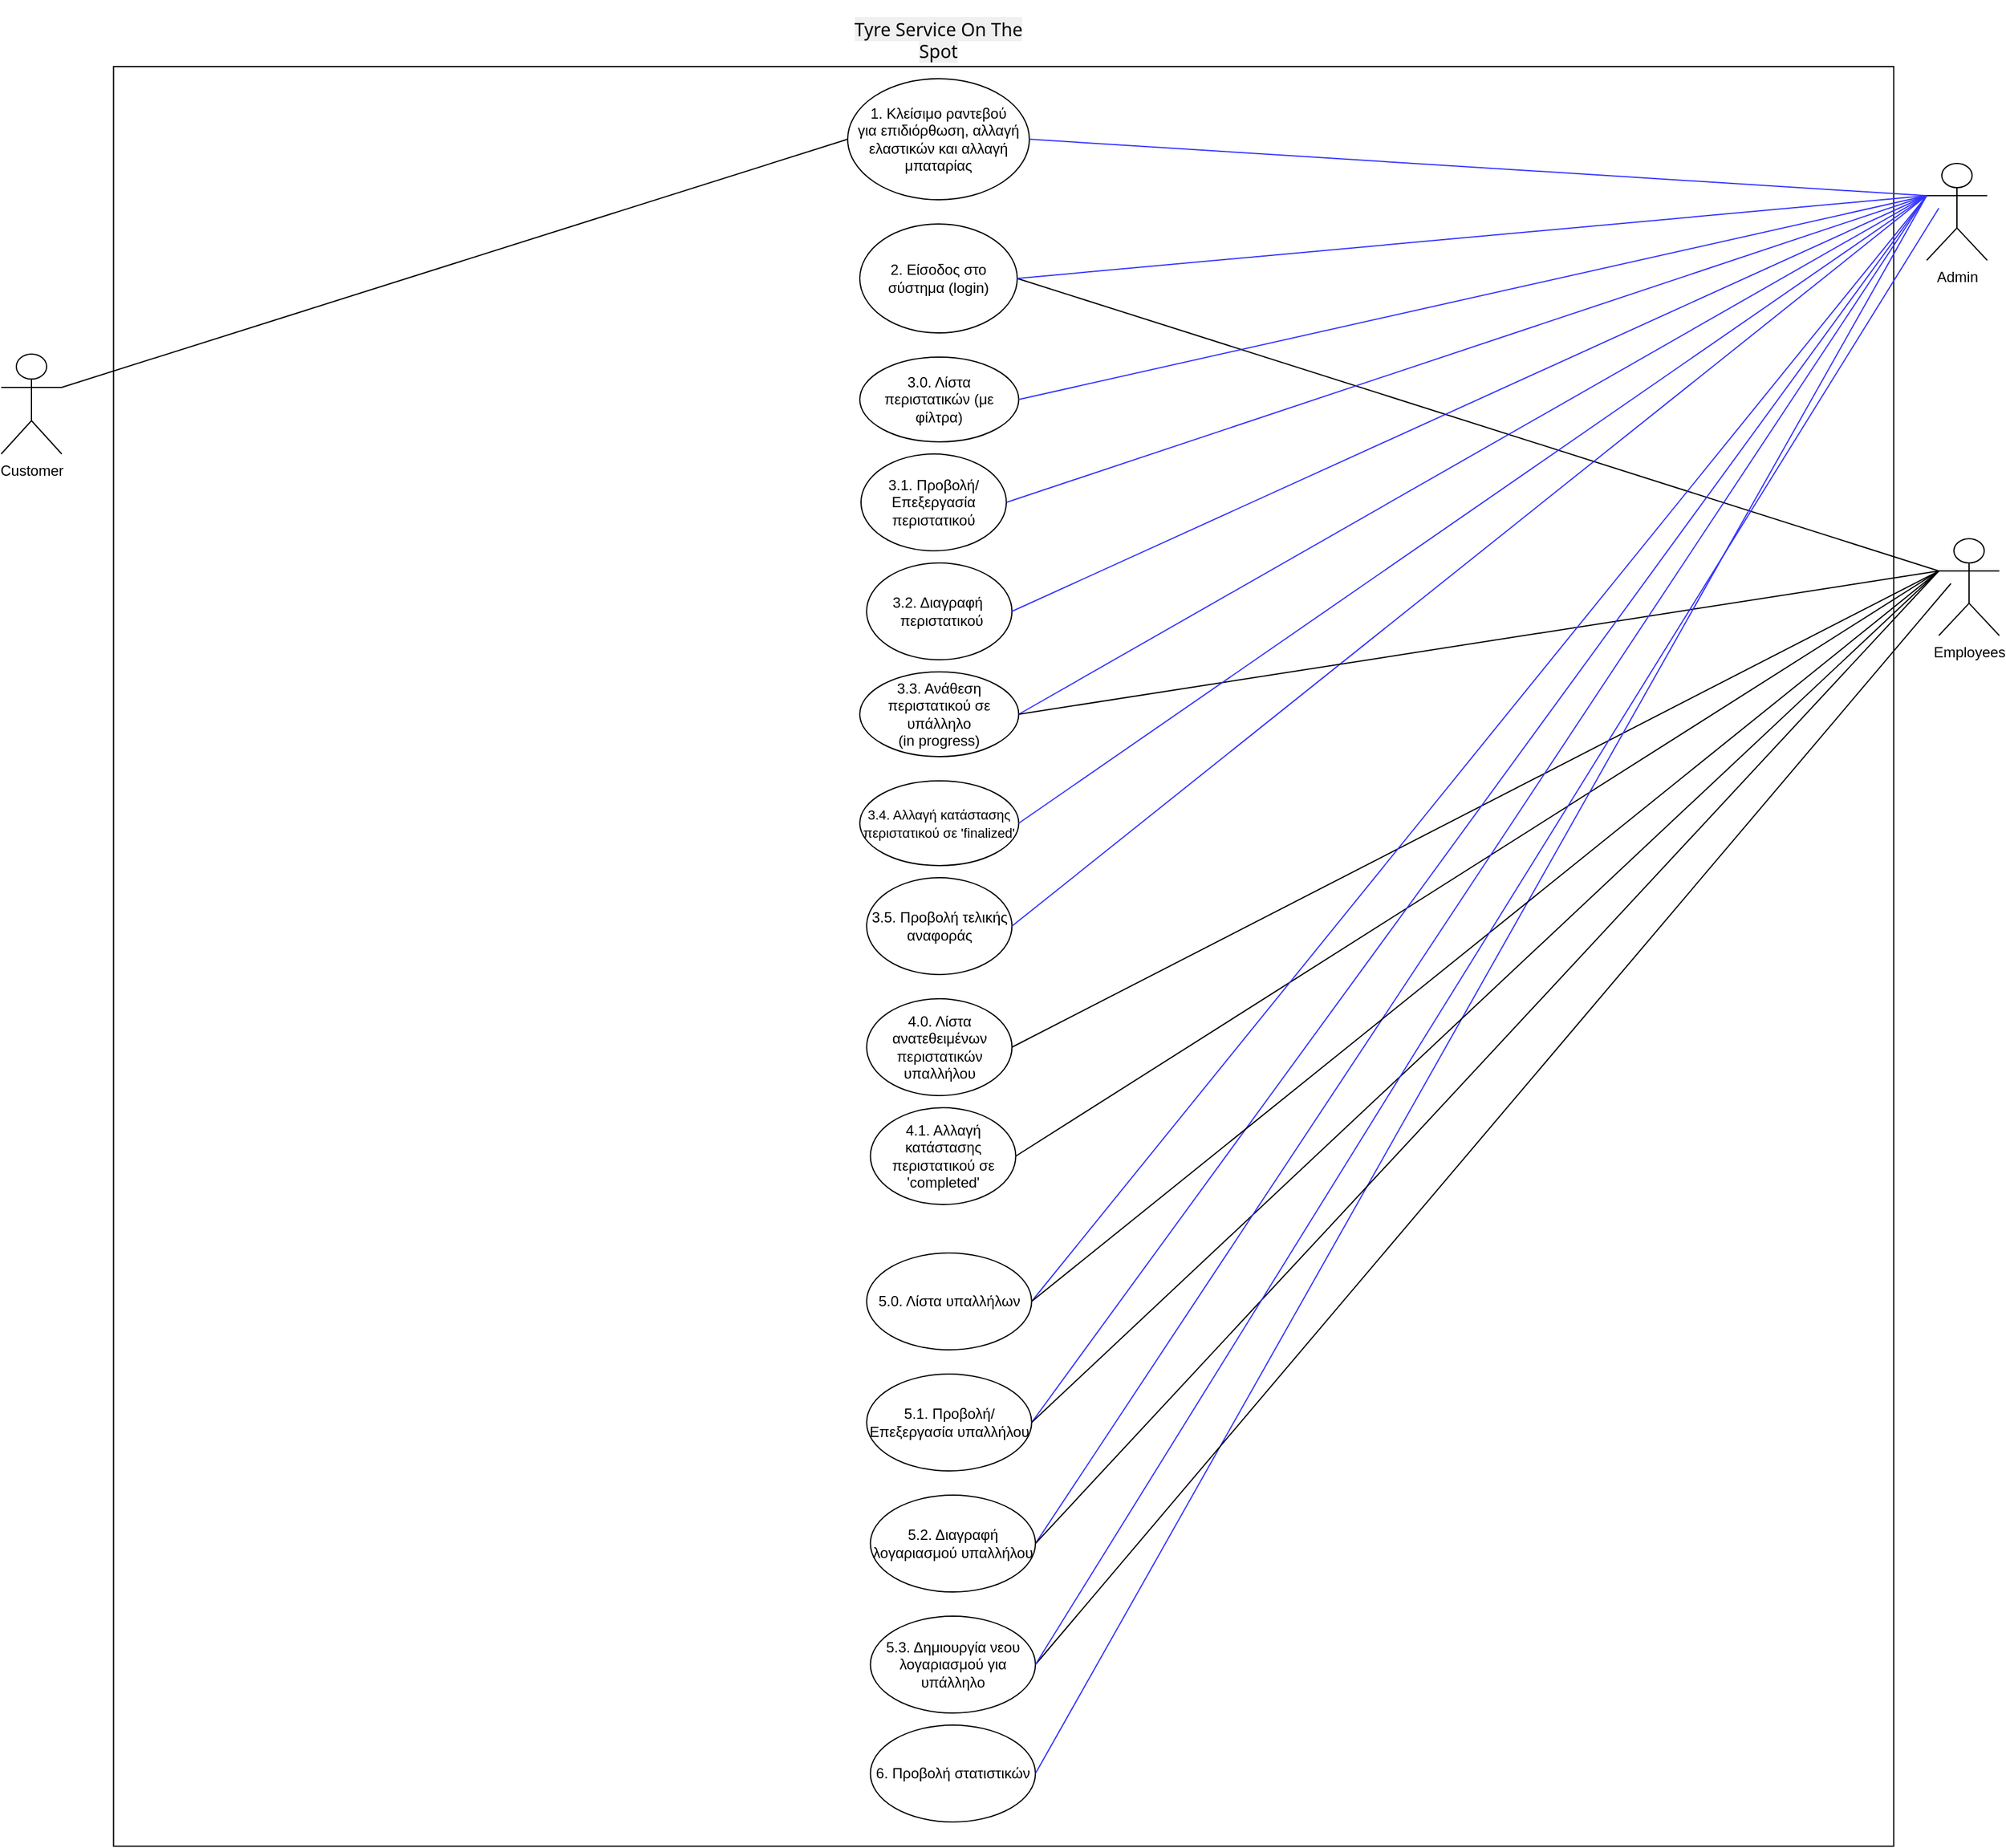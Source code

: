 <mxfile version="24.2.2" type="device">
  <diagram name="Page-1" id="zLyyTN1-hnsohDQ8qUyM">
    <mxGraphModel dx="2163" dy="769" grid="1" gridSize="10" guides="1" tooltips="1" connect="1" arrows="1" fold="1" page="1" pageScale="1" pageWidth="850" pageHeight="1100" math="0" shadow="0">
      <root>
        <mxCell id="0" />
        <mxCell id="1" parent="0" />
        <mxCell id="4GpoEnjN8ViW_0GKFnAI-1" value="Employees" style="shape=umlActor;verticalLabelPosition=bottom;verticalAlign=top;html=1;outlineConnect=0;" parent="1" vertex="1">
          <mxGeometry x="770" y="510" width="50" height="80" as="geometry" />
        </mxCell>
        <mxCell id="4GpoEnjN8ViW_0GKFnAI-2" value="Admin" style="shape=umlActor;verticalLabelPosition=bottom;verticalAlign=top;html=1;outlineConnect=0;" parent="1" vertex="1">
          <mxGeometry x="760" y="200" width="50" height="80" as="geometry" />
        </mxCell>
        <mxCell id="4GpoEnjN8ViW_0GKFnAI-3" value="Customer" style="shape=umlActor;verticalLabelPosition=bottom;verticalAlign=top;html=1;outlineConnect=0;" parent="1" vertex="1">
          <mxGeometry x="-830" y="357.5" width="50" height="82.5" as="geometry" />
        </mxCell>
        <mxCell id="4GpoEnjN8ViW_0GKFnAI-7" value="" style="whiteSpace=wrap;html=1;aspect=fixed;strokeColor=#000000;" parent="1" vertex="1">
          <mxGeometry x="-737.23" y="120" width="1470" height="1470" as="geometry" />
        </mxCell>
        <mxCell id="4GpoEnjN8ViW_0GKFnAI-8" value="2. Είσοδος στο σύστημα (login)" style="ellipse;whiteSpace=wrap;html=1;" parent="1" vertex="1">
          <mxGeometry x="-121" y="250" width="130" height="90" as="geometry" />
        </mxCell>
        <mxCell id="4GpoEnjN8ViW_0GKFnAI-11" value="" style="endArrow=none;html=1;rounded=0;entryX=1;entryY=0.5;entryDx=0;entryDy=0;exitX=0;exitY=0.333;exitDx=0;exitDy=0;exitPerimeter=0;" parent="1" source="4GpoEnjN8ViW_0GKFnAI-1" target="4GpoEnjN8ViW_0GKFnAI-8" edge="1">
          <mxGeometry width="50" height="50" relative="1" as="geometry">
            <mxPoint x="280" y="280" as="sourcePoint" />
            <mxPoint x="330" y="230" as="targetPoint" />
          </mxGeometry>
        </mxCell>
        <mxCell id="4GpoEnjN8ViW_0GKFnAI-12" value="" style="endArrow=none;html=1;rounded=0;entryX=0;entryY=0.333;entryDx=0;entryDy=0;entryPerimeter=0;exitX=1;exitY=0.5;exitDx=0;exitDy=0;strokeColor=#3333FF;" parent="1" source="4GpoEnjN8ViW_0GKFnAI-8" target="4GpoEnjN8ViW_0GKFnAI-2" edge="1">
          <mxGeometry width="50" height="50" relative="1" as="geometry">
            <mxPoint x="280" y="280" as="sourcePoint" />
            <mxPoint x="330" y="230" as="targetPoint" />
            <Array as="points" />
          </mxGeometry>
        </mxCell>
        <mxCell id="4GpoEnjN8ViW_0GKFnAI-14" value="1. Κλείσιμο ραντεβού για&amp;nbsp;επιδιόρθωση, αλλαγή ελαστικών και αλλαγή μπαταρίας" style="ellipse;whiteSpace=wrap;html=1;" parent="1" vertex="1">
          <mxGeometry x="-131" y="130" width="150" height="100" as="geometry" />
        </mxCell>
        <mxCell id="4GpoEnjN8ViW_0GKFnAI-17" value="&#xa;&lt;span style=&quot;color: rgb(5, 5, 5); font-family: &amp;quot;Segoe UI Historic&amp;quot;, &amp;quot;Segoe UI&amp;quot;, Helvetica, Arial, sans-serif; font-size: 15px; font-style: normal; font-variant-ligatures: normal; font-variant-caps: normal; font-weight: 400; letter-spacing: normal; orphans: 2; text-align: left; text-indent: 0px; text-transform: none; widows: 2; word-spacing: 0px; -webkit-text-stroke-width: 0px; background-color: rgb(240, 240, 240); text-decoration-thickness: initial; text-decoration-style: initial; text-decoration-color: initial; float: none; display: inline !important;&quot;&gt;Tyre Service On The Spot&lt;/span&gt;&#xa;&#xa;" style="text;html=1;align=center;verticalAlign=middle;whiteSpace=wrap;rounded=0;" parent="1" vertex="1">
          <mxGeometry x="-136" y="90" width="160" height="30" as="geometry" />
        </mxCell>
        <mxCell id="4GpoEnjN8ViW_0GKFnAI-18" value="&lt;p class=&quot;MsoNormal&quot;&gt;3.3. Ανάθεση&lt;br&gt;περιστατικού σε υπάλληλο&lt;br&gt;(in progress)&lt;/p&gt;" style="ellipse;whiteSpace=wrap;html=1;" parent="1" vertex="1">
          <mxGeometry x="-121.01" y="620" width="131.25" height="70" as="geometry" />
        </mxCell>
        <mxCell id="4GpoEnjN8ViW_0GKFnAI-21" value="" style="endArrow=none;html=1;rounded=0;exitX=1;exitY=0.333;exitDx=0;exitDy=0;exitPerimeter=0;entryX=0;entryY=0.5;entryDx=0;entryDy=0;" parent="1" source="4GpoEnjN8ViW_0GKFnAI-3" target="4GpoEnjN8ViW_0GKFnAI-14" edge="1">
          <mxGeometry width="50" height="50" relative="1" as="geometry">
            <mxPoint x="120" y="280" as="sourcePoint" />
            <mxPoint x="170" y="230" as="targetPoint" />
          </mxGeometry>
        </mxCell>
        <mxCell id="4GpoEnjN8ViW_0GKFnAI-24" value="" style="endArrow=none;html=1;rounded=0;entryX=0;entryY=0.333;entryDx=0;entryDy=0;entryPerimeter=0;exitX=1;exitY=0.5;exitDx=0;exitDy=0;strokeColor=#3333FF;" parent="1" source="4GpoEnjN8ViW_0GKFnAI-14" target="4GpoEnjN8ViW_0GKFnAI-2" edge="1">
          <mxGeometry width="50" height="50" relative="1" as="geometry">
            <mxPoint x="250" y="280" as="sourcePoint" />
            <mxPoint x="300" y="230" as="targetPoint" />
          </mxGeometry>
        </mxCell>
        <mxCell id="P3JwJVudoR9U04ZwqeH6-2" value="" style="endArrow=none;html=1;rounded=0;exitX=1;exitY=0.5;exitDx=0;exitDy=0;entryX=0;entryY=0.333;entryDx=0;entryDy=0;entryPerimeter=0;strokeColor=#3333FF;" parent="1" source="4GpoEnjN8ViW_0GKFnAI-18" target="4GpoEnjN8ViW_0GKFnAI-2" edge="1">
          <mxGeometry width="50" height="50" relative="1" as="geometry">
            <mxPoint x="530" y="570" as="sourcePoint" />
            <mxPoint x="650" y="180" as="targetPoint" />
          </mxGeometry>
        </mxCell>
        <mxCell id="P3JwJVudoR9U04ZwqeH6-8" value="3.5. Προβολή τελικής αναφοράς" style="ellipse;whiteSpace=wrap;html=1;" parent="1" vertex="1">
          <mxGeometry x="-115.36" y="790" width="120" height="80" as="geometry" />
        </mxCell>
        <mxCell id="P3JwJVudoR9U04ZwqeH6-9" value="" style="endArrow=none;html=1;rounded=0;entryX=1;entryY=0.5;entryDx=0;entryDy=0;exitX=0;exitY=0.333;exitDx=0;exitDy=0;exitPerimeter=0;strokeColor=#3333FF;" parent="1" source="4GpoEnjN8ViW_0GKFnAI-2" target="P3JwJVudoR9U04ZwqeH6-8" edge="1">
          <mxGeometry width="50" height="50" relative="1" as="geometry">
            <mxPoint x="490" y="950" as="sourcePoint" />
            <mxPoint x="540" y="900" as="targetPoint" />
          </mxGeometry>
        </mxCell>
        <mxCell id="P3JwJVudoR9U04ZwqeH6-10" value="" style="endArrow=none;html=1;rounded=0;entryX=1;entryY=0.5;entryDx=0;entryDy=0;exitX=0;exitY=0.333;exitDx=0;exitDy=0;exitPerimeter=0;" parent="1" source="4GpoEnjN8ViW_0GKFnAI-1" target="4GpoEnjN8ViW_0GKFnAI-18" edge="1">
          <mxGeometry width="50" height="50" relative="1" as="geometry">
            <mxPoint x="500" y="960" as="sourcePoint" />
            <mxPoint x="550" y="910" as="targetPoint" />
          </mxGeometry>
        </mxCell>
        <mxCell id="uDHLL1LTLcCa-glu9I0z-1" value="3.1. Προβολή/Επεξεργασία περιστατικού" style="ellipse;whiteSpace=wrap;html=1;" parent="1" vertex="1">
          <mxGeometry x="-120.0" y="440" width="120" height="80" as="geometry" />
        </mxCell>
        <mxCell id="uDHLL1LTLcCa-glu9I0z-3" value="" style="endArrow=none;html=1;rounded=0;entryX=0;entryY=0.333;entryDx=0;entryDy=0;entryPerimeter=0;exitX=1;exitY=0.5;exitDx=0;exitDy=0;strokeColor=#3333FF;" parent="1" source="uDHLL1LTLcCa-glu9I0z-1" target="4GpoEnjN8ViW_0GKFnAI-2" edge="1">
          <mxGeometry width="50" height="50" relative="1" as="geometry">
            <mxPoint x="440" y="830" as="sourcePoint" />
            <mxPoint x="490" y="780" as="targetPoint" />
          </mxGeometry>
        </mxCell>
        <mxCell id="8xpcpbdW-NWMG5Hukm3H-2" value="&lt;p class=&quot;MsoNormal&quot;&gt;3.0. Λίστα&lt;br&gt;περιστατικών (με φίλτρα)&lt;/p&gt;" style="ellipse;whiteSpace=wrap;html=1;" parent="1" vertex="1">
          <mxGeometry x="-121" y="360" width="131.25" height="70" as="geometry" />
        </mxCell>
        <mxCell id="8xpcpbdW-NWMG5Hukm3H-3" value="3.2. Διαγραφή&amp;nbsp; &amp;nbsp;περιστατικού" style="ellipse;whiteSpace=wrap;html=1;" parent="1" vertex="1">
          <mxGeometry x="-115.37" y="530" width="120" height="80" as="geometry" />
        </mxCell>
        <mxCell id="8xpcpbdW-NWMG5Hukm3H-4" value="&lt;p class=&quot;MsoNormal&quot;&gt;&lt;font style=&quot;font-size: 11px;&quot;&gt;3.4. Αλλαγή κατάστασης περιστατικού σε &#39;finalized&#39;&lt;/font&gt;&lt;/p&gt;" style="ellipse;whiteSpace=wrap;html=1;" parent="1" vertex="1">
          <mxGeometry x="-120.99" y="710" width="131.25" height="70" as="geometry" />
        </mxCell>
        <mxCell id="8xpcpbdW-NWMG5Hukm3H-5" value="5.0. Λίστα υπαλλήλων" style="ellipse;whiteSpace=wrap;html=1;" parent="1" vertex="1">
          <mxGeometry x="-115.36" y="1100" width="136.25" height="80" as="geometry" />
        </mxCell>
        <mxCell id="8xpcpbdW-NWMG5Hukm3H-6" value="5.1. Προβολή/Επεξεργασία υπαλλήλου" style="ellipse;whiteSpace=wrap;html=1;" parent="1" vertex="1">
          <mxGeometry x="-115.34" y="1200" width="136.25" height="80" as="geometry" />
        </mxCell>
        <mxCell id="8xpcpbdW-NWMG5Hukm3H-7" value="5.2. Διαγραφή λογαριασμού υπαλλήλου" style="ellipse;whiteSpace=wrap;html=1;" parent="1" vertex="1">
          <mxGeometry x="-112.23" y="1300" width="136.25" height="80" as="geometry" />
        </mxCell>
        <mxCell id="8xpcpbdW-NWMG5Hukm3H-8" value="6. Προβολή στατιστικών" style="ellipse;whiteSpace=wrap;html=1;" parent="1" vertex="1">
          <mxGeometry x="-112.23" y="1490" width="136.25" height="80" as="geometry" />
        </mxCell>
        <mxCell id="8xpcpbdW-NWMG5Hukm3H-10" value="" style="endArrow=none;html=1;rounded=0;entryX=0;entryY=0.333;entryDx=0;entryDy=0;entryPerimeter=0;exitX=1;exitY=0.5;exitDx=0;exitDy=0;strokeColor=#3333FF;" parent="1" source="8xpcpbdW-NWMG5Hukm3H-2" target="4GpoEnjN8ViW_0GKFnAI-2" edge="1">
          <mxGeometry width="50" height="50" relative="1" as="geometry">
            <mxPoint x="-300" y="470" as="sourcePoint" />
            <mxPoint x="-250" y="420" as="targetPoint" />
          </mxGeometry>
        </mxCell>
        <mxCell id="8xpcpbdW-NWMG5Hukm3H-11" value="" style="endArrow=none;html=1;rounded=0;entryX=1;entryY=0.5;entryDx=0;entryDy=0;exitX=0;exitY=0.333;exitDx=0;exitDy=0;exitPerimeter=0;strokeColor=#3333FF;" parent="1" source="4GpoEnjN8ViW_0GKFnAI-2" target="8xpcpbdW-NWMG5Hukm3H-3" edge="1">
          <mxGeometry width="50" height="50" relative="1" as="geometry">
            <mxPoint x="-300" y="470" as="sourcePoint" />
            <mxPoint x="-250" y="420" as="targetPoint" />
          </mxGeometry>
        </mxCell>
        <mxCell id="8xpcpbdW-NWMG5Hukm3H-12" value="" style="endArrow=none;html=1;rounded=0;entryX=1;entryY=0.5;entryDx=0;entryDy=0;exitX=0;exitY=0.333;exitDx=0;exitDy=0;exitPerimeter=0;strokeColor=#3333FF;" parent="1" source="4GpoEnjN8ViW_0GKFnAI-2" target="8xpcpbdW-NWMG5Hukm3H-4" edge="1">
          <mxGeometry width="50" height="50" relative="1" as="geometry">
            <mxPoint x="-300" y="470" as="sourcePoint" />
            <mxPoint x="-250" y="420" as="targetPoint" />
          </mxGeometry>
        </mxCell>
        <mxCell id="8xpcpbdW-NWMG5Hukm3H-13" value="4.0. Λίστα ανατεθειμένων περιστατικών υπαλλήλου" style="ellipse;whiteSpace=wrap;html=1;" parent="1" vertex="1">
          <mxGeometry x="-115.34" y="890" width="120" height="80" as="geometry" />
        </mxCell>
        <mxCell id="8xpcpbdW-NWMG5Hukm3H-14" value="4.1. Αλλαγή κατάστασης περιστατικού σε &#39;completed&#39;" style="ellipse;whiteSpace=wrap;html=1;" parent="1" vertex="1">
          <mxGeometry x="-112.23" y="980" width="120" height="80" as="geometry" />
        </mxCell>
        <mxCell id="8xpcpbdW-NWMG5Hukm3H-15" value="" style="endArrow=none;html=1;rounded=0;entryX=0;entryY=0.333;entryDx=0;entryDy=0;entryPerimeter=0;exitX=1;exitY=0.5;exitDx=0;exitDy=0;" parent="1" source="8xpcpbdW-NWMG5Hukm3H-14" target="4GpoEnjN8ViW_0GKFnAI-1" edge="1">
          <mxGeometry width="50" height="50" relative="1" as="geometry">
            <mxPoint x="-300" y="470" as="sourcePoint" />
            <mxPoint x="-250" y="420" as="targetPoint" />
          </mxGeometry>
        </mxCell>
        <mxCell id="8xpcpbdW-NWMG5Hukm3H-16" value="" style="endArrow=none;html=1;rounded=0;entryX=0;entryY=0.333;entryDx=0;entryDy=0;entryPerimeter=0;exitX=1;exitY=0.5;exitDx=0;exitDy=0;" parent="1" source="8xpcpbdW-NWMG5Hukm3H-13" target="4GpoEnjN8ViW_0GKFnAI-1" edge="1">
          <mxGeometry width="50" height="50" relative="1" as="geometry">
            <mxPoint x="-290" y="480" as="sourcePoint" />
            <mxPoint x="-240" y="430" as="targetPoint" />
          </mxGeometry>
        </mxCell>
        <mxCell id="8xpcpbdW-NWMG5Hukm3H-17" value="" style="endArrow=none;html=1;rounded=0;entryX=1;entryY=0.5;entryDx=0;entryDy=0;exitX=0;exitY=0.333;exitDx=0;exitDy=0;exitPerimeter=0;strokeColor=#3333FF;" parent="1" source="4GpoEnjN8ViW_0GKFnAI-2" target="8xpcpbdW-NWMG5Hukm3H-5" edge="1">
          <mxGeometry width="50" height="50" relative="1" as="geometry">
            <mxPoint x="-300" y="470" as="sourcePoint" />
            <mxPoint x="-250" y="420" as="targetPoint" />
          </mxGeometry>
        </mxCell>
        <mxCell id="8xpcpbdW-NWMG5Hukm3H-20" value="" style="endArrow=none;html=1;rounded=0;entryX=0;entryY=0.333;entryDx=0;entryDy=0;entryPerimeter=0;exitX=1;exitY=0.5;exitDx=0;exitDy=0;strokeColor=#3333FF;" parent="1" source="8xpcpbdW-NWMG5Hukm3H-6" target="4GpoEnjN8ViW_0GKFnAI-2" edge="1">
          <mxGeometry width="50" height="50" relative="1" as="geometry">
            <mxPoint x="-290" y="480" as="sourcePoint" />
            <mxPoint x="-240" y="430" as="targetPoint" />
          </mxGeometry>
        </mxCell>
        <mxCell id="8xpcpbdW-NWMG5Hukm3H-22" value="" style="endArrow=none;html=1;rounded=0;entryX=0;entryY=0.333;entryDx=0;entryDy=0;entryPerimeter=0;exitX=1;exitY=0.5;exitDx=0;exitDy=0;strokeColor=#3333FF;" parent="1" source="8xpcpbdW-NWMG5Hukm3H-8" target="4GpoEnjN8ViW_0GKFnAI-2" edge="1">
          <mxGeometry width="50" height="50" relative="1" as="geometry">
            <mxPoint x="-290" y="480" as="sourcePoint" />
            <mxPoint x="-240" y="430" as="targetPoint" />
          </mxGeometry>
        </mxCell>
        <mxCell id="8xpcpbdW-NWMG5Hukm3H-24" value="" style="endArrow=none;html=1;rounded=0;entryX=1;entryY=0.5;entryDx=0;entryDy=0;exitX=0;exitY=0.333;exitDx=0;exitDy=0;exitPerimeter=0;" parent="1" source="4GpoEnjN8ViW_0GKFnAI-1" target="8xpcpbdW-NWMG5Hukm3H-6" edge="1">
          <mxGeometry width="50" height="50" relative="1" as="geometry">
            <mxPoint x="-270" y="500" as="sourcePoint" />
            <mxPoint x="-220" y="450" as="targetPoint" />
          </mxGeometry>
        </mxCell>
        <mxCell id="8xpcpbdW-NWMG5Hukm3H-26" value="" style="endArrow=none;html=1;rounded=0;entryX=1;entryY=0.5;entryDx=0;entryDy=0;exitX=0;exitY=0.333;exitDx=0;exitDy=0;exitPerimeter=0;strokeColor=#3333FF;" parent="1" source="4GpoEnjN8ViW_0GKFnAI-2" target="8xpcpbdW-NWMG5Hukm3H-7" edge="1">
          <mxGeometry width="50" height="50" relative="1" as="geometry">
            <mxPoint x="-250" y="520" as="sourcePoint" />
            <mxPoint x="-200" y="470" as="targetPoint" />
          </mxGeometry>
        </mxCell>
        <mxCell id="8xpcpbdW-NWMG5Hukm3H-27" value="" style="endArrow=none;html=1;rounded=0;entryX=1;entryY=0.5;entryDx=0;entryDy=0;exitX=0;exitY=0.333;exitDx=0;exitDy=0;exitPerimeter=0;" parent="1" source="4GpoEnjN8ViW_0GKFnAI-1" target="8xpcpbdW-NWMG5Hukm3H-7" edge="1">
          <mxGeometry width="50" height="50" relative="1" as="geometry">
            <mxPoint x="-240" y="530" as="sourcePoint" />
            <mxPoint x="-190" y="480" as="targetPoint" />
          </mxGeometry>
        </mxCell>
        <mxCell id="8xpcpbdW-NWMG5Hukm3H-28" value="" style="endArrow=none;html=1;rounded=0;entryX=1;entryY=0.5;entryDx=0;entryDy=0;exitX=0;exitY=0.333;exitDx=0;exitDy=0;exitPerimeter=0;" parent="1" source="4GpoEnjN8ViW_0GKFnAI-1" target="8xpcpbdW-NWMG5Hukm3H-5" edge="1">
          <mxGeometry width="50" height="50" relative="1" as="geometry">
            <mxPoint x="-230" y="540" as="sourcePoint" />
            <mxPoint x="-180" y="490" as="targetPoint" />
          </mxGeometry>
        </mxCell>
        <mxCell id="ODHYvsZHkY0Hml16OrUA-1" value="5.3. Δημιουργία νεου λογαριασμού για υπάλληλο" style="ellipse;whiteSpace=wrap;html=1;" vertex="1" parent="1">
          <mxGeometry x="-112.23" y="1400" width="136.25" height="80" as="geometry" />
        </mxCell>
        <mxCell id="ODHYvsZHkY0Hml16OrUA-2" value="" style="endArrow=none;html=1;rounded=0;entryX=1;entryY=0.5;entryDx=0;entryDy=0;exitX=0;exitY=0.333;exitDx=0;exitDy=0;exitPerimeter=0;" edge="1" parent="1" target="ODHYvsZHkY0Hml16OrUA-1">
          <mxGeometry width="50" height="50" relative="1" as="geometry">
            <mxPoint x="780" y="547" as="sourcePoint" />
            <mxPoint x="34" y="1350" as="targetPoint" />
          </mxGeometry>
        </mxCell>
        <mxCell id="ODHYvsZHkY0Hml16OrUA-3" value="" style="endArrow=none;html=1;rounded=0;entryX=1;entryY=0.5;entryDx=0;entryDy=0;exitX=0;exitY=0.333;exitDx=0;exitDy=0;exitPerimeter=0;strokeColor=#3333FF;" edge="1" parent="1" target="ODHYvsZHkY0Hml16OrUA-1">
          <mxGeometry width="50" height="50" relative="1" as="geometry">
            <mxPoint x="770" y="237" as="sourcePoint" />
            <mxPoint x="34" y="1350" as="targetPoint" />
          </mxGeometry>
        </mxCell>
      </root>
    </mxGraphModel>
  </diagram>
</mxfile>

